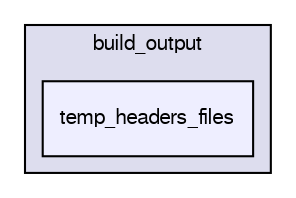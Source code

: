 digraph "/var/lib/jenkins/workspace/vDM_Nightly_10.2_Android_SWMC_Delivery/vdm-10.2.1.7_bl/build_output/temp_headers_files/" {
  bgcolor=transparent;
  compound=true
  node [ fontsize="10", fontname="FreeSans"];
  edge [ labelfontsize="10", labelfontname="FreeSans"];
  subgraph clusterdir_947539a5c03a5c3f77fd41816fa36785 {
    graph [ bgcolor="#ddddee", pencolor="black", label="build_output" fontname="FreeSans", fontsize="10", URL="dir_947539a5c03a5c3f77fd41816fa36785.html"]
  dir_1ce55e02aecb5b2b4b19f59fffd473c2 [shape=box, label="temp_headers_files", style="filled", fillcolor="#eeeeff", pencolor="black", URL="dir_1ce55e02aecb5b2b4b19f59fffd473c2.html"];
  }
}

